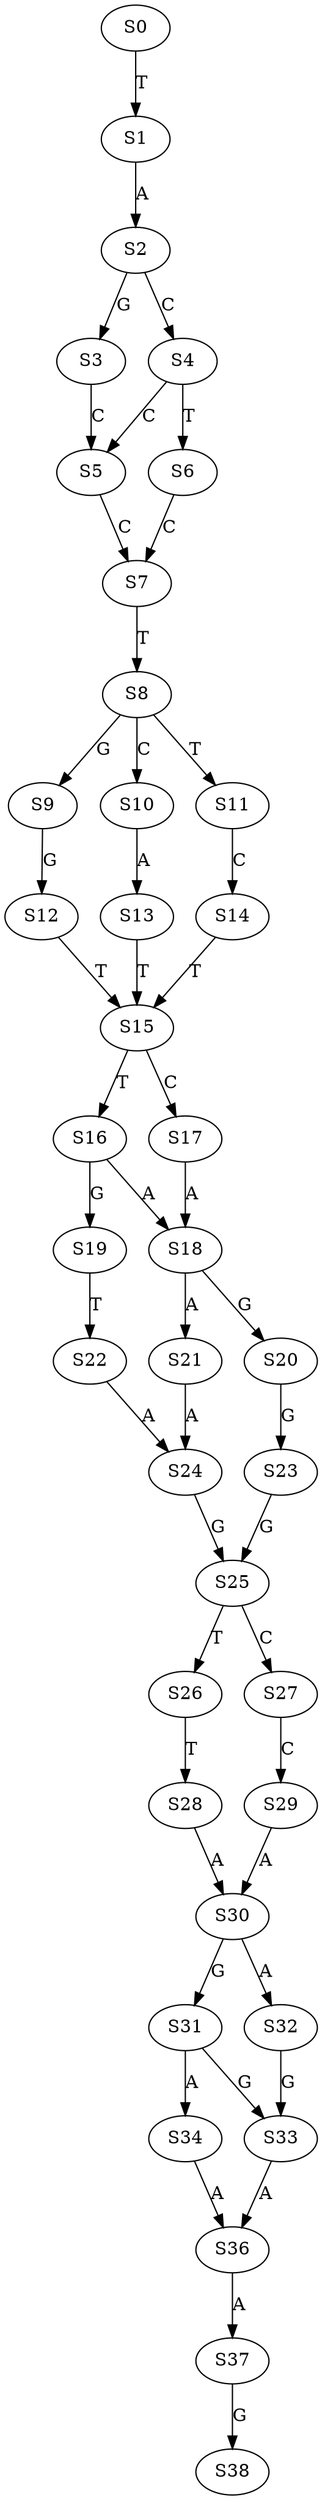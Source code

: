 strict digraph  {
	S0 -> S1 [ label = T ];
	S1 -> S2 [ label = A ];
	S2 -> S3 [ label = G ];
	S2 -> S4 [ label = C ];
	S3 -> S5 [ label = C ];
	S4 -> S6 [ label = T ];
	S4 -> S5 [ label = C ];
	S5 -> S7 [ label = C ];
	S6 -> S7 [ label = C ];
	S7 -> S8 [ label = T ];
	S8 -> S9 [ label = G ];
	S8 -> S10 [ label = C ];
	S8 -> S11 [ label = T ];
	S9 -> S12 [ label = G ];
	S10 -> S13 [ label = A ];
	S11 -> S14 [ label = C ];
	S12 -> S15 [ label = T ];
	S13 -> S15 [ label = T ];
	S14 -> S15 [ label = T ];
	S15 -> S16 [ label = T ];
	S15 -> S17 [ label = C ];
	S16 -> S18 [ label = A ];
	S16 -> S19 [ label = G ];
	S17 -> S18 [ label = A ];
	S18 -> S20 [ label = G ];
	S18 -> S21 [ label = A ];
	S19 -> S22 [ label = T ];
	S20 -> S23 [ label = G ];
	S21 -> S24 [ label = A ];
	S22 -> S24 [ label = A ];
	S23 -> S25 [ label = G ];
	S24 -> S25 [ label = G ];
	S25 -> S26 [ label = T ];
	S25 -> S27 [ label = C ];
	S26 -> S28 [ label = T ];
	S27 -> S29 [ label = C ];
	S28 -> S30 [ label = A ];
	S29 -> S30 [ label = A ];
	S30 -> S31 [ label = G ];
	S30 -> S32 [ label = A ];
	S31 -> S33 [ label = G ];
	S31 -> S34 [ label = A ];
	S32 -> S33 [ label = G ];
	S33 -> S36 [ label = A ];
	S34 -> S36 [ label = A ];
	S36 -> S37 [ label = A ];
	S37 -> S38 [ label = G ];
}
